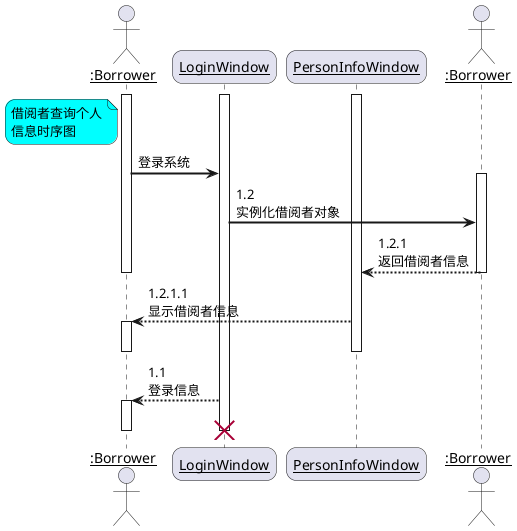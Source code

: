 @startuml
skinparam sequenceArrowThickness 2
skinparam roundcorner 20
skinparam maxmessagesize 60
skinparam sequenceParticipant underline

actor ":Borrower" as User
note left of User #aqua
	借阅者查询个人
	信息时序图
end note
participant "LoginWindow" as A
participant "PersonInfoWindow" as B
actor ":Borrower" as C
  activate A
  activate B
  activate User
User -> A: 登录系统
activate C
A -> C: 1.2 实例化借阅者对象
C --> B: 1.2.1 返回借阅者信息
deactivate User
deactivate C
B --> User: 1.2.1.1 显示借阅者信息
activate User
deactivate User
deactivate B
A --> User: 1.1 登录信息
activate User
deactivate User
destroy A
@enduml